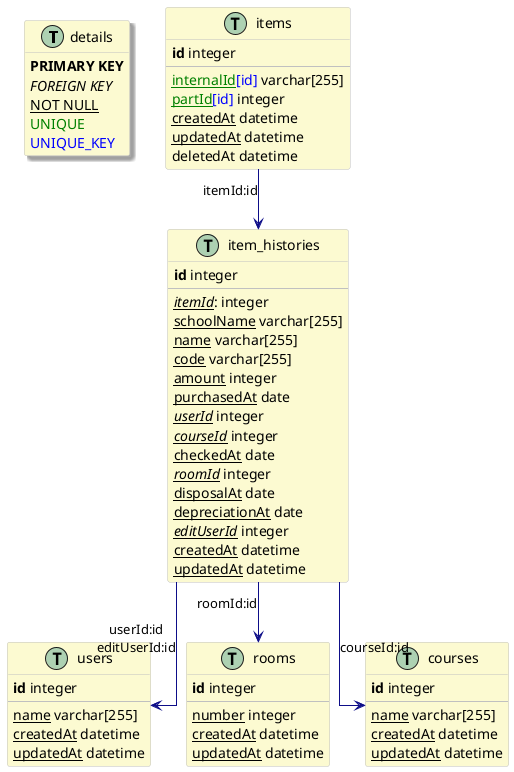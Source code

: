 @startuml
' styles
skinparam linetype ortho
skinparam shadowing false
skinparam shadowing<<with_shadow>> true

!define Table(name) class name<<table>> << (T,#add1b2) >>
!define primary_key(x) <b>x</b>
!define foreign_key(x) <i>x</i>
!define unique(x) <color:green>x</color>
!define unique_key(x) <color:blue>x</color>
!define not_null(x) <u>x</u>
' other tags available:
' <back:COLOR></color>, where color is a color name or html color code
' see: http://plantuml.com/classes.html#More

skinparam class {
    ArrowColor #0d0d88
    ArrowStyle Bold
}

skinparam class<<table>> {
    BorderColor #c0c0c0
    BackgroundColor #fcfad1
}

hide methods
hide stereotypes

' entities
Table(details)<<with_shadow>> {
    primary_key(PRIMARY KEY)
    foreign_key(FOREIGN KEY)
    not_null(NOT NULL)
    unique(UNIQUE)
    unique_key(UNIQUE_KEY)
}

Table(users) {
    primary_key(id) integer
    ---
    not_null(name) varchar[255]
    not_null(createdAt) datetime
    not_null(updatedAt) datetime
}

Table(rooms) {
    primary_key(id) integer
    ---
    not_null(number) integer
    not_null(createdAt) datetime
    not_null(updatedAt) datetime
}

Table(courses) {
    primary_key(id) integer
    ---
    not_null(name) varchar[255]
    not_null(createdAt) datetime
    not_null(updatedAt) datetime
}

Table(items) {
    primary_key(id) integer
    ---
    unique(not_null(internalId))unique_key([id]) varchar[255]
    unique(not_null(partId))unique_key([id]) integer
    not_null(createdAt) datetime
    not_null(updatedAt) datetime
    deletedAt datetime
}

Table(item_histories) {
    primary_key(id) integer
    ---
    foreign_key(not_null(itemId)): integer
    not_null(schoolName) varchar[255]
    not_null(name) varchar[255]
    not_null(code) varchar[255]
    not_null(amount) integer
    not_null(purchasedAt) date
    foreign_key(not_null(userId)) integer
    foreign_key(not_null(courseId)) integer
    not_null(checkedAt) date
    foreign_key(not_null(roomId)) integer
    not_null(disposalAt) date
    not_null(depreciationAt) date
    foreign_key(not_null(editUserId)) integer
    not_null(createdAt) datetime
    not_null(updatedAt) datetime
}

' relations
items --> item_histories: itemId:id
item_histories --> users: userId:id\neditUserId:id
item_histories --> rooms: roomId:id
item_histories --> courses: courseId:id
@enduml
